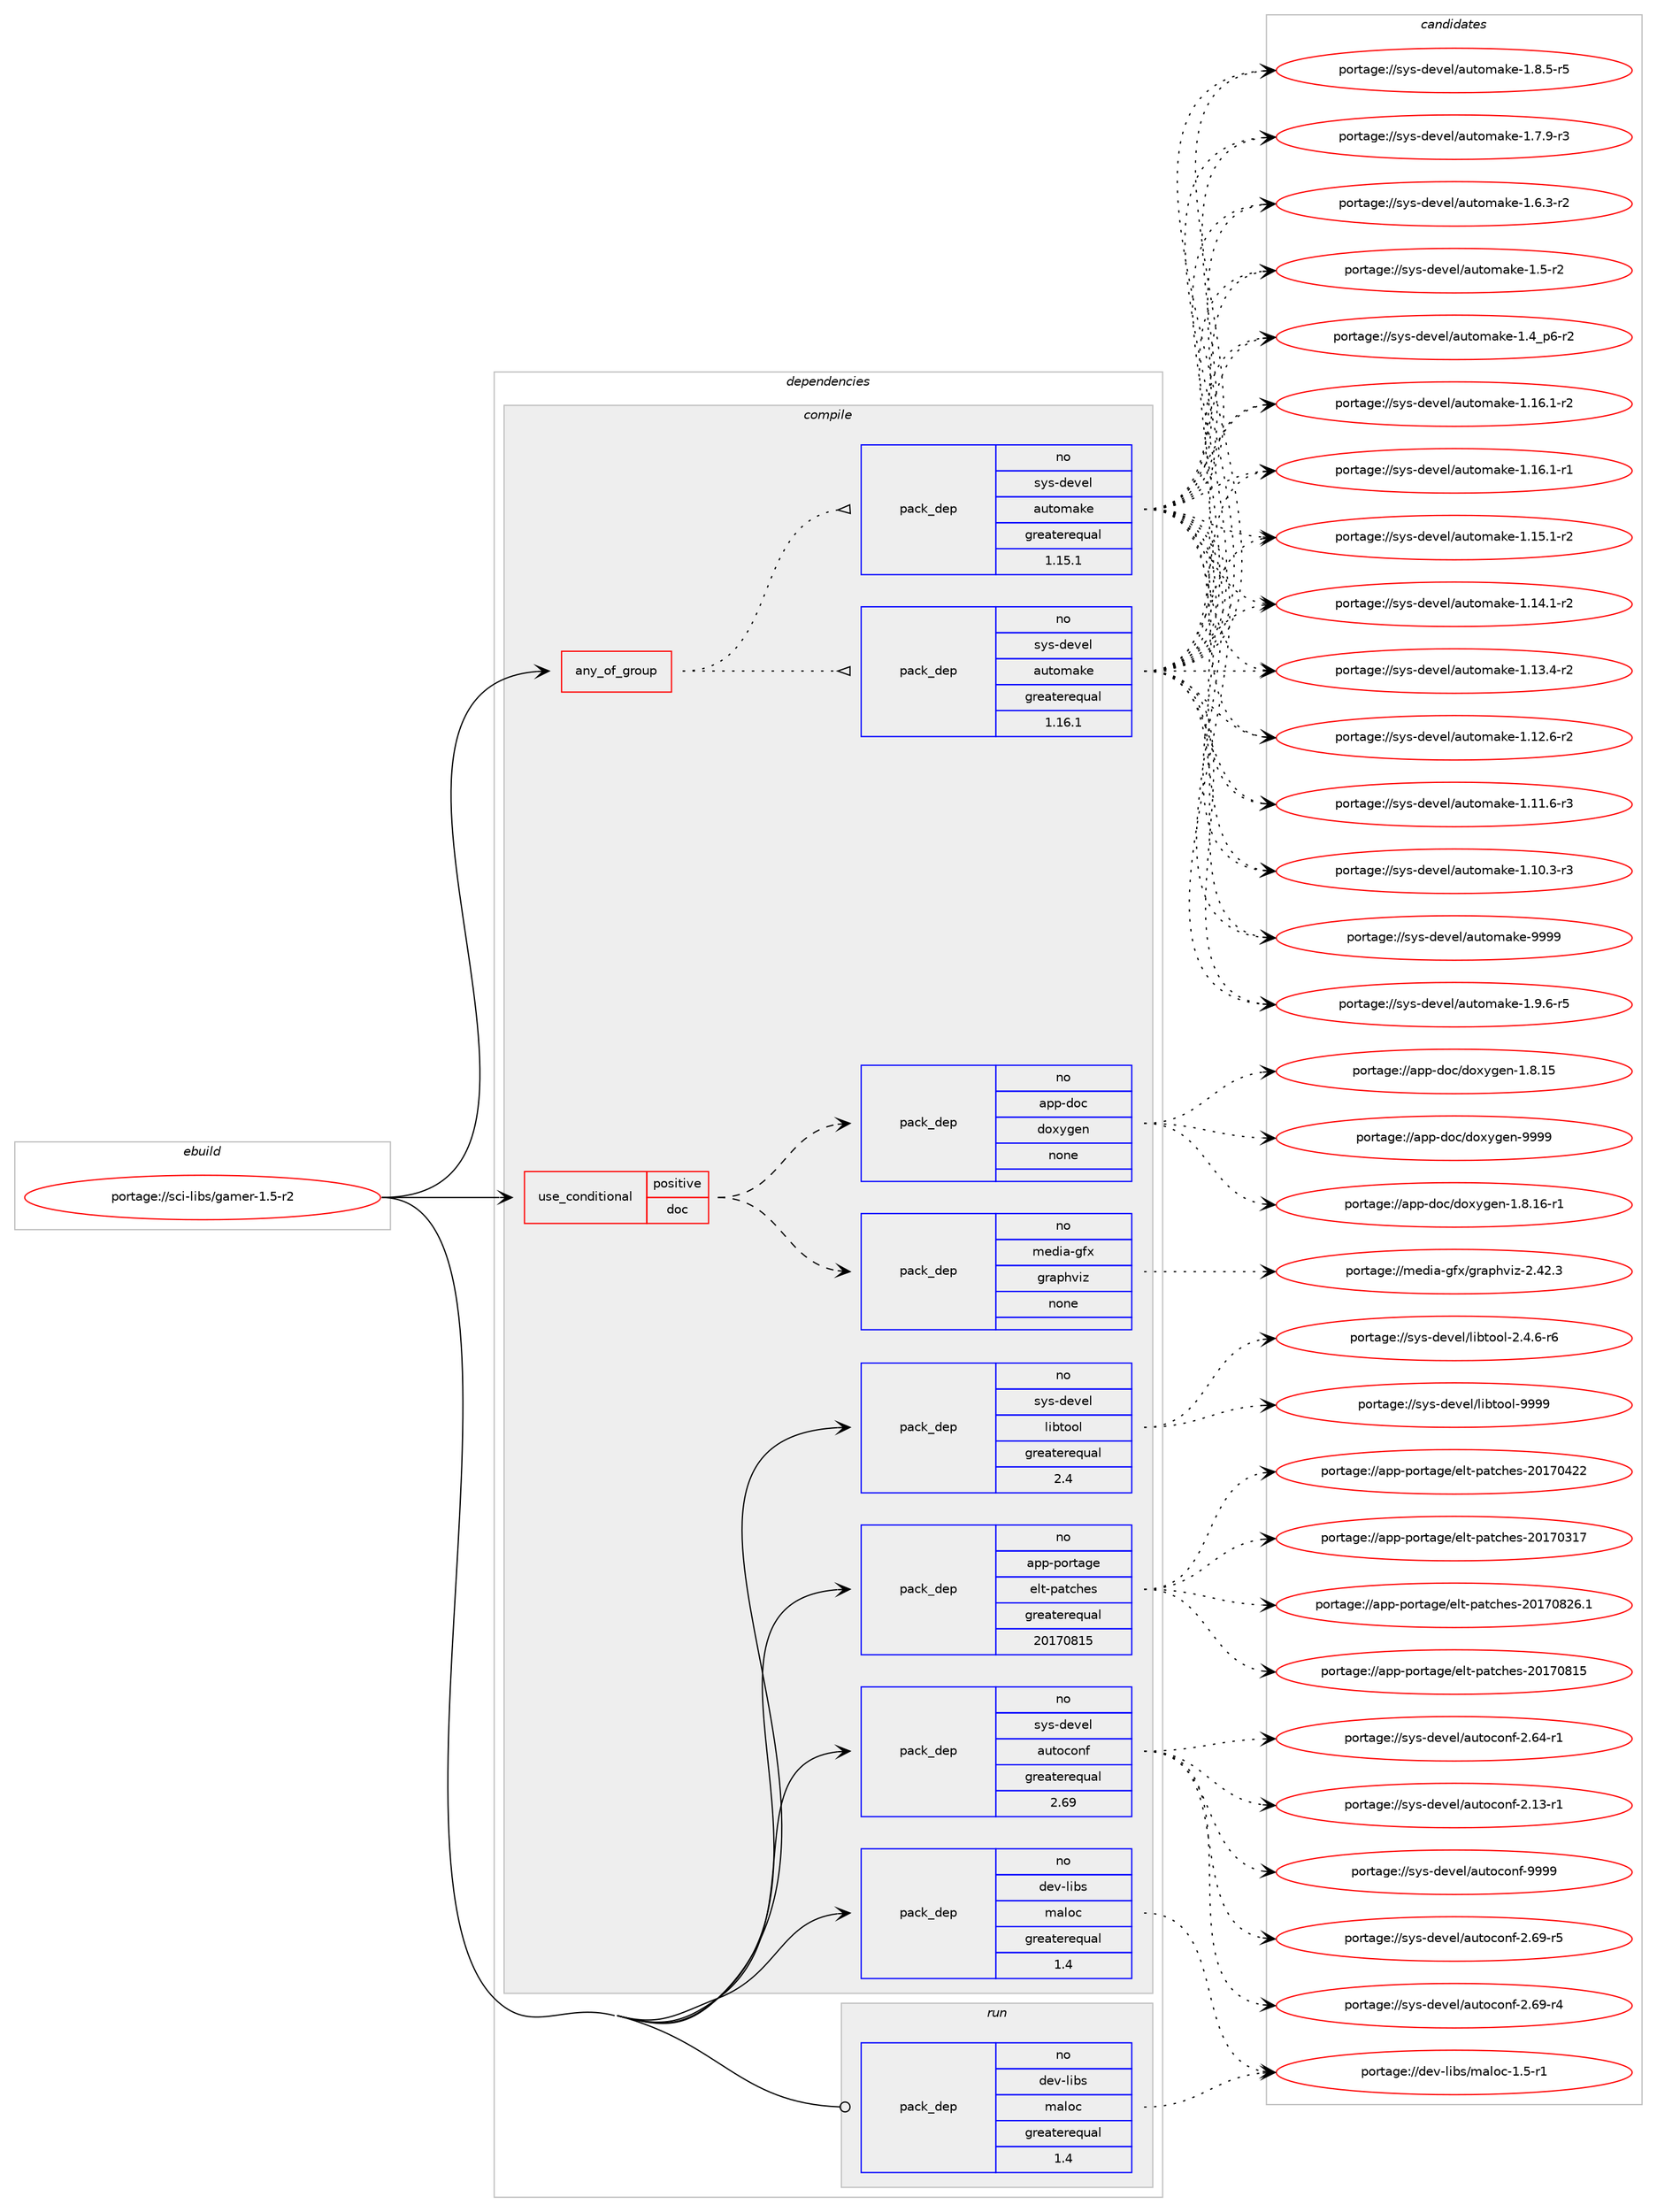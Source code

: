 digraph prolog {

# *************
# Graph options
# *************

newrank=true;
concentrate=true;
compound=true;
graph [rankdir=LR,fontname=Helvetica,fontsize=10,ranksep=1.5];#, ranksep=2.5, nodesep=0.2];
edge  [arrowhead=vee];
node  [fontname=Helvetica,fontsize=10];

# **********
# The ebuild
# **********

subgraph cluster_leftcol {
color=gray;
rank=same;
label=<<i>ebuild</i>>;
id [label="portage://sci-libs/gamer-1.5-r2", color=red, width=4, href="../sci-libs/gamer-1.5-r2.svg"];
}

# ****************
# The dependencies
# ****************

subgraph cluster_midcol {
color=gray;
label=<<i>dependencies</i>>;
subgraph cluster_compile {
fillcolor="#eeeeee";
style=filled;
label=<<i>compile</i>>;
subgraph any1456 {
dependency89237 [label=<<TABLE BORDER="0" CELLBORDER="1" CELLSPACING="0" CELLPADDING="4"><TR><TD CELLPADDING="10">any_of_group</TD></TR></TABLE>>, shape=none, color=red];subgraph pack69669 {
dependency89238 [label=<<TABLE BORDER="0" CELLBORDER="1" CELLSPACING="0" CELLPADDING="4" WIDTH="220"><TR><TD ROWSPAN="6" CELLPADDING="30">pack_dep</TD></TR><TR><TD WIDTH="110">no</TD></TR><TR><TD>sys-devel</TD></TR><TR><TD>automake</TD></TR><TR><TD>greaterequal</TD></TR><TR><TD>1.16.1</TD></TR></TABLE>>, shape=none, color=blue];
}
dependency89237:e -> dependency89238:w [weight=20,style="dotted",arrowhead="oinv"];
subgraph pack69670 {
dependency89239 [label=<<TABLE BORDER="0" CELLBORDER="1" CELLSPACING="0" CELLPADDING="4" WIDTH="220"><TR><TD ROWSPAN="6" CELLPADDING="30">pack_dep</TD></TR><TR><TD WIDTH="110">no</TD></TR><TR><TD>sys-devel</TD></TR><TR><TD>automake</TD></TR><TR><TD>greaterequal</TD></TR><TR><TD>1.15.1</TD></TR></TABLE>>, shape=none, color=blue];
}
dependency89237:e -> dependency89239:w [weight=20,style="dotted",arrowhead="oinv"];
}
id:e -> dependency89237:w [weight=20,style="solid",arrowhead="vee"];
subgraph cond18028 {
dependency89240 [label=<<TABLE BORDER="0" CELLBORDER="1" CELLSPACING="0" CELLPADDING="4"><TR><TD ROWSPAN="3" CELLPADDING="10">use_conditional</TD></TR><TR><TD>positive</TD></TR><TR><TD>doc</TD></TR></TABLE>>, shape=none, color=red];
subgraph pack69671 {
dependency89241 [label=<<TABLE BORDER="0" CELLBORDER="1" CELLSPACING="0" CELLPADDING="4" WIDTH="220"><TR><TD ROWSPAN="6" CELLPADDING="30">pack_dep</TD></TR><TR><TD WIDTH="110">no</TD></TR><TR><TD>media-gfx</TD></TR><TR><TD>graphviz</TD></TR><TR><TD>none</TD></TR><TR><TD></TD></TR></TABLE>>, shape=none, color=blue];
}
dependency89240:e -> dependency89241:w [weight=20,style="dashed",arrowhead="vee"];
subgraph pack69672 {
dependency89242 [label=<<TABLE BORDER="0" CELLBORDER="1" CELLSPACING="0" CELLPADDING="4" WIDTH="220"><TR><TD ROWSPAN="6" CELLPADDING="30">pack_dep</TD></TR><TR><TD WIDTH="110">no</TD></TR><TR><TD>app-doc</TD></TR><TR><TD>doxygen</TD></TR><TR><TD>none</TD></TR><TR><TD></TD></TR></TABLE>>, shape=none, color=blue];
}
dependency89240:e -> dependency89242:w [weight=20,style="dashed",arrowhead="vee"];
}
id:e -> dependency89240:w [weight=20,style="solid",arrowhead="vee"];
subgraph pack69673 {
dependency89243 [label=<<TABLE BORDER="0" CELLBORDER="1" CELLSPACING="0" CELLPADDING="4" WIDTH="220"><TR><TD ROWSPAN="6" CELLPADDING="30">pack_dep</TD></TR><TR><TD WIDTH="110">no</TD></TR><TR><TD>app-portage</TD></TR><TR><TD>elt-patches</TD></TR><TR><TD>greaterequal</TD></TR><TR><TD>20170815</TD></TR></TABLE>>, shape=none, color=blue];
}
id:e -> dependency89243:w [weight=20,style="solid",arrowhead="vee"];
subgraph pack69674 {
dependency89244 [label=<<TABLE BORDER="0" CELLBORDER="1" CELLSPACING="0" CELLPADDING="4" WIDTH="220"><TR><TD ROWSPAN="6" CELLPADDING="30">pack_dep</TD></TR><TR><TD WIDTH="110">no</TD></TR><TR><TD>dev-libs</TD></TR><TR><TD>maloc</TD></TR><TR><TD>greaterequal</TD></TR><TR><TD>1.4</TD></TR></TABLE>>, shape=none, color=blue];
}
id:e -> dependency89244:w [weight=20,style="solid",arrowhead="vee"];
subgraph pack69675 {
dependency89245 [label=<<TABLE BORDER="0" CELLBORDER="1" CELLSPACING="0" CELLPADDING="4" WIDTH="220"><TR><TD ROWSPAN="6" CELLPADDING="30">pack_dep</TD></TR><TR><TD WIDTH="110">no</TD></TR><TR><TD>sys-devel</TD></TR><TR><TD>autoconf</TD></TR><TR><TD>greaterequal</TD></TR><TR><TD>2.69</TD></TR></TABLE>>, shape=none, color=blue];
}
id:e -> dependency89245:w [weight=20,style="solid",arrowhead="vee"];
subgraph pack69676 {
dependency89246 [label=<<TABLE BORDER="0" CELLBORDER="1" CELLSPACING="0" CELLPADDING="4" WIDTH="220"><TR><TD ROWSPAN="6" CELLPADDING="30">pack_dep</TD></TR><TR><TD WIDTH="110">no</TD></TR><TR><TD>sys-devel</TD></TR><TR><TD>libtool</TD></TR><TR><TD>greaterequal</TD></TR><TR><TD>2.4</TD></TR></TABLE>>, shape=none, color=blue];
}
id:e -> dependency89246:w [weight=20,style="solid",arrowhead="vee"];
}
subgraph cluster_compileandrun {
fillcolor="#eeeeee";
style=filled;
label=<<i>compile and run</i>>;
}
subgraph cluster_run {
fillcolor="#eeeeee";
style=filled;
label=<<i>run</i>>;
subgraph pack69677 {
dependency89247 [label=<<TABLE BORDER="0" CELLBORDER="1" CELLSPACING="0" CELLPADDING="4" WIDTH="220"><TR><TD ROWSPAN="6" CELLPADDING="30">pack_dep</TD></TR><TR><TD WIDTH="110">no</TD></TR><TR><TD>dev-libs</TD></TR><TR><TD>maloc</TD></TR><TR><TD>greaterequal</TD></TR><TR><TD>1.4</TD></TR></TABLE>>, shape=none, color=blue];
}
id:e -> dependency89247:w [weight=20,style="solid",arrowhead="odot"];
}
}

# **************
# The candidates
# **************

subgraph cluster_choices {
rank=same;
color=gray;
label=<<i>candidates</i>>;

subgraph choice69669 {
color=black;
nodesep=1;
choice115121115451001011181011084797117116111109971071014557575757 [label="portage://sys-devel/automake-9999", color=red, width=4,href="../sys-devel/automake-9999.svg"];
choice115121115451001011181011084797117116111109971071014549465746544511453 [label="portage://sys-devel/automake-1.9.6-r5", color=red, width=4,href="../sys-devel/automake-1.9.6-r5.svg"];
choice115121115451001011181011084797117116111109971071014549465646534511453 [label="portage://sys-devel/automake-1.8.5-r5", color=red, width=4,href="../sys-devel/automake-1.8.5-r5.svg"];
choice115121115451001011181011084797117116111109971071014549465546574511451 [label="portage://sys-devel/automake-1.7.9-r3", color=red, width=4,href="../sys-devel/automake-1.7.9-r3.svg"];
choice115121115451001011181011084797117116111109971071014549465446514511450 [label="portage://sys-devel/automake-1.6.3-r2", color=red, width=4,href="../sys-devel/automake-1.6.3-r2.svg"];
choice11512111545100101118101108479711711611110997107101454946534511450 [label="portage://sys-devel/automake-1.5-r2", color=red, width=4,href="../sys-devel/automake-1.5-r2.svg"];
choice115121115451001011181011084797117116111109971071014549465295112544511450 [label="portage://sys-devel/automake-1.4_p6-r2", color=red, width=4,href="../sys-devel/automake-1.4_p6-r2.svg"];
choice11512111545100101118101108479711711611110997107101454946495446494511450 [label="portage://sys-devel/automake-1.16.1-r2", color=red, width=4,href="../sys-devel/automake-1.16.1-r2.svg"];
choice11512111545100101118101108479711711611110997107101454946495446494511449 [label="portage://sys-devel/automake-1.16.1-r1", color=red, width=4,href="../sys-devel/automake-1.16.1-r1.svg"];
choice11512111545100101118101108479711711611110997107101454946495346494511450 [label="portage://sys-devel/automake-1.15.1-r2", color=red, width=4,href="../sys-devel/automake-1.15.1-r2.svg"];
choice11512111545100101118101108479711711611110997107101454946495246494511450 [label="portage://sys-devel/automake-1.14.1-r2", color=red, width=4,href="../sys-devel/automake-1.14.1-r2.svg"];
choice11512111545100101118101108479711711611110997107101454946495146524511450 [label="portage://sys-devel/automake-1.13.4-r2", color=red, width=4,href="../sys-devel/automake-1.13.4-r2.svg"];
choice11512111545100101118101108479711711611110997107101454946495046544511450 [label="portage://sys-devel/automake-1.12.6-r2", color=red, width=4,href="../sys-devel/automake-1.12.6-r2.svg"];
choice11512111545100101118101108479711711611110997107101454946494946544511451 [label="portage://sys-devel/automake-1.11.6-r3", color=red, width=4,href="../sys-devel/automake-1.11.6-r3.svg"];
choice11512111545100101118101108479711711611110997107101454946494846514511451 [label="portage://sys-devel/automake-1.10.3-r3", color=red, width=4,href="../sys-devel/automake-1.10.3-r3.svg"];
dependency89238:e -> choice115121115451001011181011084797117116111109971071014557575757:w [style=dotted,weight="100"];
dependency89238:e -> choice115121115451001011181011084797117116111109971071014549465746544511453:w [style=dotted,weight="100"];
dependency89238:e -> choice115121115451001011181011084797117116111109971071014549465646534511453:w [style=dotted,weight="100"];
dependency89238:e -> choice115121115451001011181011084797117116111109971071014549465546574511451:w [style=dotted,weight="100"];
dependency89238:e -> choice115121115451001011181011084797117116111109971071014549465446514511450:w [style=dotted,weight="100"];
dependency89238:e -> choice11512111545100101118101108479711711611110997107101454946534511450:w [style=dotted,weight="100"];
dependency89238:e -> choice115121115451001011181011084797117116111109971071014549465295112544511450:w [style=dotted,weight="100"];
dependency89238:e -> choice11512111545100101118101108479711711611110997107101454946495446494511450:w [style=dotted,weight="100"];
dependency89238:e -> choice11512111545100101118101108479711711611110997107101454946495446494511449:w [style=dotted,weight="100"];
dependency89238:e -> choice11512111545100101118101108479711711611110997107101454946495346494511450:w [style=dotted,weight="100"];
dependency89238:e -> choice11512111545100101118101108479711711611110997107101454946495246494511450:w [style=dotted,weight="100"];
dependency89238:e -> choice11512111545100101118101108479711711611110997107101454946495146524511450:w [style=dotted,weight="100"];
dependency89238:e -> choice11512111545100101118101108479711711611110997107101454946495046544511450:w [style=dotted,weight="100"];
dependency89238:e -> choice11512111545100101118101108479711711611110997107101454946494946544511451:w [style=dotted,weight="100"];
dependency89238:e -> choice11512111545100101118101108479711711611110997107101454946494846514511451:w [style=dotted,weight="100"];
}
subgraph choice69670 {
color=black;
nodesep=1;
choice115121115451001011181011084797117116111109971071014557575757 [label="portage://sys-devel/automake-9999", color=red, width=4,href="../sys-devel/automake-9999.svg"];
choice115121115451001011181011084797117116111109971071014549465746544511453 [label="portage://sys-devel/automake-1.9.6-r5", color=red, width=4,href="../sys-devel/automake-1.9.6-r5.svg"];
choice115121115451001011181011084797117116111109971071014549465646534511453 [label="portage://sys-devel/automake-1.8.5-r5", color=red, width=4,href="../sys-devel/automake-1.8.5-r5.svg"];
choice115121115451001011181011084797117116111109971071014549465546574511451 [label="portage://sys-devel/automake-1.7.9-r3", color=red, width=4,href="../sys-devel/automake-1.7.9-r3.svg"];
choice115121115451001011181011084797117116111109971071014549465446514511450 [label="portage://sys-devel/automake-1.6.3-r2", color=red, width=4,href="../sys-devel/automake-1.6.3-r2.svg"];
choice11512111545100101118101108479711711611110997107101454946534511450 [label="portage://sys-devel/automake-1.5-r2", color=red, width=4,href="../sys-devel/automake-1.5-r2.svg"];
choice115121115451001011181011084797117116111109971071014549465295112544511450 [label="portage://sys-devel/automake-1.4_p6-r2", color=red, width=4,href="../sys-devel/automake-1.4_p6-r2.svg"];
choice11512111545100101118101108479711711611110997107101454946495446494511450 [label="portage://sys-devel/automake-1.16.1-r2", color=red, width=4,href="../sys-devel/automake-1.16.1-r2.svg"];
choice11512111545100101118101108479711711611110997107101454946495446494511449 [label="portage://sys-devel/automake-1.16.1-r1", color=red, width=4,href="../sys-devel/automake-1.16.1-r1.svg"];
choice11512111545100101118101108479711711611110997107101454946495346494511450 [label="portage://sys-devel/automake-1.15.1-r2", color=red, width=4,href="../sys-devel/automake-1.15.1-r2.svg"];
choice11512111545100101118101108479711711611110997107101454946495246494511450 [label="portage://sys-devel/automake-1.14.1-r2", color=red, width=4,href="../sys-devel/automake-1.14.1-r2.svg"];
choice11512111545100101118101108479711711611110997107101454946495146524511450 [label="portage://sys-devel/automake-1.13.4-r2", color=red, width=4,href="../sys-devel/automake-1.13.4-r2.svg"];
choice11512111545100101118101108479711711611110997107101454946495046544511450 [label="portage://sys-devel/automake-1.12.6-r2", color=red, width=4,href="../sys-devel/automake-1.12.6-r2.svg"];
choice11512111545100101118101108479711711611110997107101454946494946544511451 [label="portage://sys-devel/automake-1.11.6-r3", color=red, width=4,href="../sys-devel/automake-1.11.6-r3.svg"];
choice11512111545100101118101108479711711611110997107101454946494846514511451 [label="portage://sys-devel/automake-1.10.3-r3", color=red, width=4,href="../sys-devel/automake-1.10.3-r3.svg"];
dependency89239:e -> choice115121115451001011181011084797117116111109971071014557575757:w [style=dotted,weight="100"];
dependency89239:e -> choice115121115451001011181011084797117116111109971071014549465746544511453:w [style=dotted,weight="100"];
dependency89239:e -> choice115121115451001011181011084797117116111109971071014549465646534511453:w [style=dotted,weight="100"];
dependency89239:e -> choice115121115451001011181011084797117116111109971071014549465546574511451:w [style=dotted,weight="100"];
dependency89239:e -> choice115121115451001011181011084797117116111109971071014549465446514511450:w [style=dotted,weight="100"];
dependency89239:e -> choice11512111545100101118101108479711711611110997107101454946534511450:w [style=dotted,weight="100"];
dependency89239:e -> choice115121115451001011181011084797117116111109971071014549465295112544511450:w [style=dotted,weight="100"];
dependency89239:e -> choice11512111545100101118101108479711711611110997107101454946495446494511450:w [style=dotted,weight="100"];
dependency89239:e -> choice11512111545100101118101108479711711611110997107101454946495446494511449:w [style=dotted,weight="100"];
dependency89239:e -> choice11512111545100101118101108479711711611110997107101454946495346494511450:w [style=dotted,weight="100"];
dependency89239:e -> choice11512111545100101118101108479711711611110997107101454946495246494511450:w [style=dotted,weight="100"];
dependency89239:e -> choice11512111545100101118101108479711711611110997107101454946495146524511450:w [style=dotted,weight="100"];
dependency89239:e -> choice11512111545100101118101108479711711611110997107101454946495046544511450:w [style=dotted,weight="100"];
dependency89239:e -> choice11512111545100101118101108479711711611110997107101454946494946544511451:w [style=dotted,weight="100"];
dependency89239:e -> choice11512111545100101118101108479711711611110997107101454946494846514511451:w [style=dotted,weight="100"];
}
subgraph choice69671 {
color=black;
nodesep=1;
choice1091011001059745103102120471031149711210411810512245504652504651 [label="portage://media-gfx/graphviz-2.42.3", color=red, width=4,href="../media-gfx/graphviz-2.42.3.svg"];
dependency89241:e -> choice1091011001059745103102120471031149711210411810512245504652504651:w [style=dotted,weight="100"];
}
subgraph choice69672 {
color=black;
nodesep=1;
choice971121124510011199471001111201211031011104557575757 [label="portage://app-doc/doxygen-9999", color=red, width=4,href="../app-doc/doxygen-9999.svg"];
choice97112112451001119947100111120121103101110454946564649544511449 [label="portage://app-doc/doxygen-1.8.16-r1", color=red, width=4,href="../app-doc/doxygen-1.8.16-r1.svg"];
choice9711211245100111994710011112012110310111045494656464953 [label="portage://app-doc/doxygen-1.8.15", color=red, width=4,href="../app-doc/doxygen-1.8.15.svg"];
dependency89242:e -> choice971121124510011199471001111201211031011104557575757:w [style=dotted,weight="100"];
dependency89242:e -> choice97112112451001119947100111120121103101110454946564649544511449:w [style=dotted,weight="100"];
dependency89242:e -> choice9711211245100111994710011112012110310111045494656464953:w [style=dotted,weight="100"];
}
subgraph choice69673 {
color=black;
nodesep=1;
choice971121124511211111411697103101471011081164511297116991041011154550484955485650544649 [label="portage://app-portage/elt-patches-20170826.1", color=red, width=4,href="../app-portage/elt-patches-20170826.1.svg"];
choice97112112451121111141169710310147101108116451129711699104101115455048495548564953 [label="portage://app-portage/elt-patches-20170815", color=red, width=4,href="../app-portage/elt-patches-20170815.svg"];
choice97112112451121111141169710310147101108116451129711699104101115455048495548525050 [label="portage://app-portage/elt-patches-20170422", color=red, width=4,href="../app-portage/elt-patches-20170422.svg"];
choice97112112451121111141169710310147101108116451129711699104101115455048495548514955 [label="portage://app-portage/elt-patches-20170317", color=red, width=4,href="../app-portage/elt-patches-20170317.svg"];
dependency89243:e -> choice971121124511211111411697103101471011081164511297116991041011154550484955485650544649:w [style=dotted,weight="100"];
dependency89243:e -> choice97112112451121111141169710310147101108116451129711699104101115455048495548564953:w [style=dotted,weight="100"];
dependency89243:e -> choice97112112451121111141169710310147101108116451129711699104101115455048495548525050:w [style=dotted,weight="100"];
dependency89243:e -> choice97112112451121111141169710310147101108116451129711699104101115455048495548514955:w [style=dotted,weight="100"];
}
subgraph choice69674 {
color=black;
nodesep=1;
choice1001011184510810598115471099710811199454946534511449 [label="portage://dev-libs/maloc-1.5-r1", color=red, width=4,href="../dev-libs/maloc-1.5-r1.svg"];
dependency89244:e -> choice1001011184510810598115471099710811199454946534511449:w [style=dotted,weight="100"];
}
subgraph choice69675 {
color=black;
nodesep=1;
choice115121115451001011181011084797117116111991111101024557575757 [label="portage://sys-devel/autoconf-9999", color=red, width=4,href="../sys-devel/autoconf-9999.svg"];
choice1151211154510010111810110847971171161119911111010245504654574511453 [label="portage://sys-devel/autoconf-2.69-r5", color=red, width=4,href="../sys-devel/autoconf-2.69-r5.svg"];
choice1151211154510010111810110847971171161119911111010245504654574511452 [label="portage://sys-devel/autoconf-2.69-r4", color=red, width=4,href="../sys-devel/autoconf-2.69-r4.svg"];
choice1151211154510010111810110847971171161119911111010245504654524511449 [label="portage://sys-devel/autoconf-2.64-r1", color=red, width=4,href="../sys-devel/autoconf-2.64-r1.svg"];
choice1151211154510010111810110847971171161119911111010245504649514511449 [label="portage://sys-devel/autoconf-2.13-r1", color=red, width=4,href="../sys-devel/autoconf-2.13-r1.svg"];
dependency89245:e -> choice115121115451001011181011084797117116111991111101024557575757:w [style=dotted,weight="100"];
dependency89245:e -> choice1151211154510010111810110847971171161119911111010245504654574511453:w [style=dotted,weight="100"];
dependency89245:e -> choice1151211154510010111810110847971171161119911111010245504654574511452:w [style=dotted,weight="100"];
dependency89245:e -> choice1151211154510010111810110847971171161119911111010245504654524511449:w [style=dotted,weight="100"];
dependency89245:e -> choice1151211154510010111810110847971171161119911111010245504649514511449:w [style=dotted,weight="100"];
}
subgraph choice69676 {
color=black;
nodesep=1;
choice1151211154510010111810110847108105981161111111084557575757 [label="portage://sys-devel/libtool-9999", color=red, width=4,href="../sys-devel/libtool-9999.svg"];
choice1151211154510010111810110847108105981161111111084550465246544511454 [label="portage://sys-devel/libtool-2.4.6-r6", color=red, width=4,href="../sys-devel/libtool-2.4.6-r6.svg"];
dependency89246:e -> choice1151211154510010111810110847108105981161111111084557575757:w [style=dotted,weight="100"];
dependency89246:e -> choice1151211154510010111810110847108105981161111111084550465246544511454:w [style=dotted,weight="100"];
}
subgraph choice69677 {
color=black;
nodesep=1;
choice1001011184510810598115471099710811199454946534511449 [label="portage://dev-libs/maloc-1.5-r1", color=red, width=4,href="../dev-libs/maloc-1.5-r1.svg"];
dependency89247:e -> choice1001011184510810598115471099710811199454946534511449:w [style=dotted,weight="100"];
}
}

}
